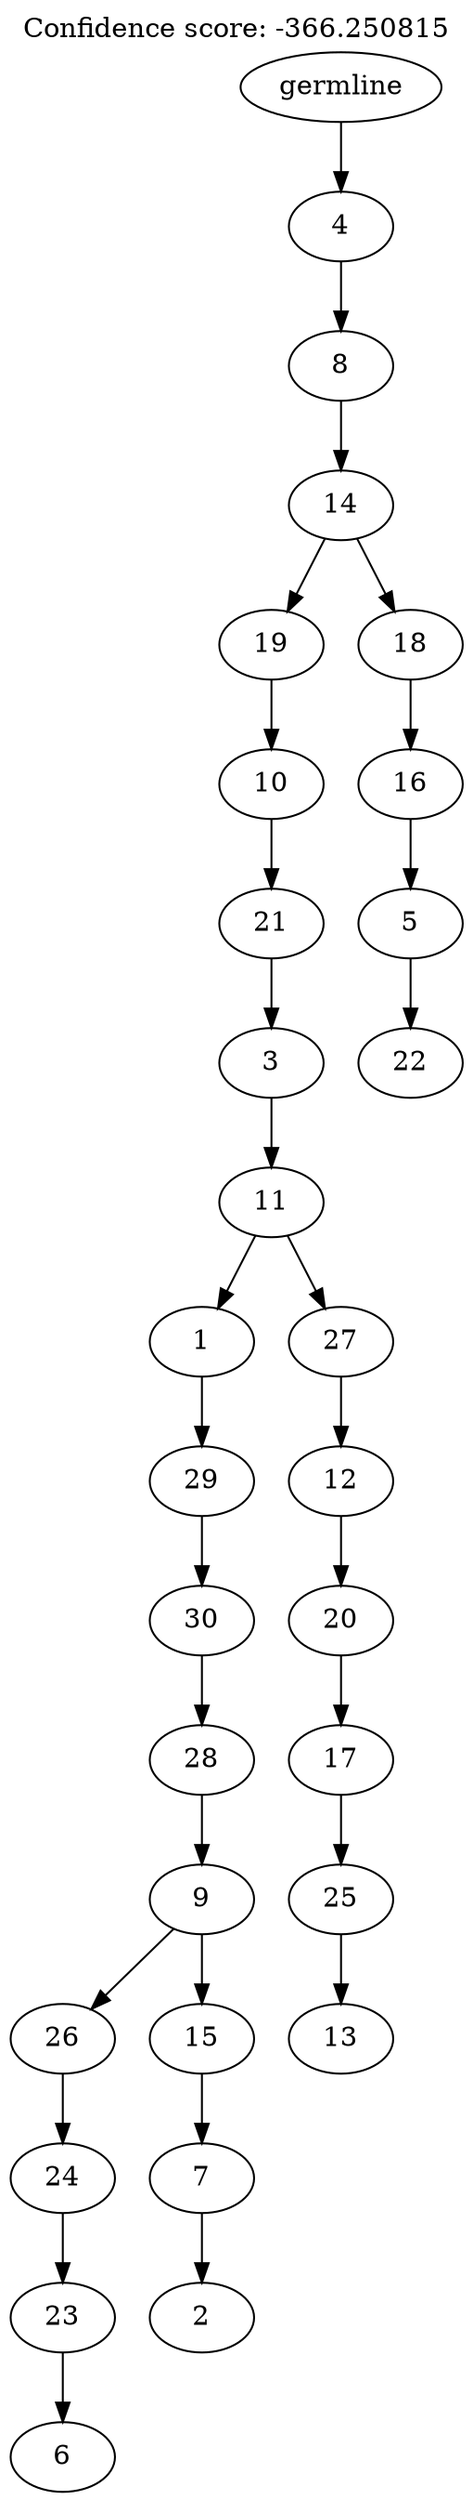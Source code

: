digraph g {
	"29" -> "30";
	"30" [label="6"];
	"28" -> "29";
	"29" [label="23"];
	"27" -> "28";
	"28" [label="24"];
	"25" -> "26";
	"26" [label="2"];
	"24" -> "25";
	"25" [label="7"];
	"23" -> "24";
	"24" [label="15"];
	"23" -> "27";
	"27" [label="26"];
	"22" -> "23";
	"23" [label="9"];
	"21" -> "22";
	"22" [label="28"];
	"20" -> "21";
	"21" [label="30"];
	"19" -> "20";
	"20" [label="29"];
	"17" -> "18";
	"18" [label="13"];
	"16" -> "17";
	"17" [label="25"];
	"15" -> "16";
	"16" [label="17"];
	"14" -> "15";
	"15" [label="20"];
	"13" -> "14";
	"14" [label="12"];
	"12" -> "13";
	"13" [label="27"];
	"12" -> "19";
	"19" [label="1"];
	"11" -> "12";
	"12" [label="11"];
	"10" -> "11";
	"11" [label="3"];
	"9" -> "10";
	"10" [label="21"];
	"8" -> "9";
	"9" [label="10"];
	"6" -> "7";
	"7" [label="22"];
	"5" -> "6";
	"6" [label="5"];
	"4" -> "5";
	"5" [label="16"];
	"3" -> "4";
	"4" [label="18"];
	"3" -> "8";
	"8" [label="19"];
	"2" -> "3";
	"3" [label="14"];
	"1" -> "2";
	"2" [label="8"];
	"0" -> "1";
	"1" [label="4"];
	"0" [label="germline"];
	labelloc="t";
	label="Confidence score: -366.250815";
}
